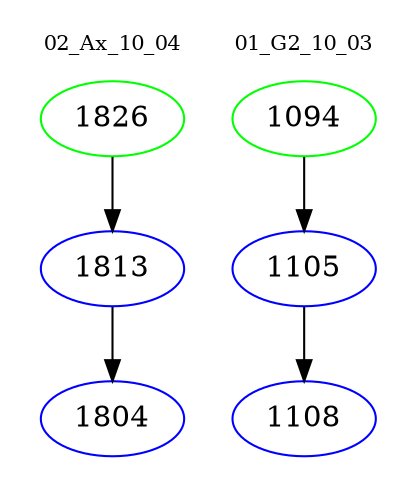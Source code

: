 digraph{
subgraph cluster_0 {
color = white
label = "02_Ax_10_04";
fontsize=10;
T0_1826 [label="1826", color="green"]
T0_1826 -> T0_1813 [color="black"]
T0_1813 [label="1813", color="blue"]
T0_1813 -> T0_1804 [color="black"]
T0_1804 [label="1804", color="blue"]
}
subgraph cluster_1 {
color = white
label = "01_G2_10_03";
fontsize=10;
T1_1094 [label="1094", color="green"]
T1_1094 -> T1_1105 [color="black"]
T1_1105 [label="1105", color="blue"]
T1_1105 -> T1_1108 [color="black"]
T1_1108 [label="1108", color="blue"]
}
}
